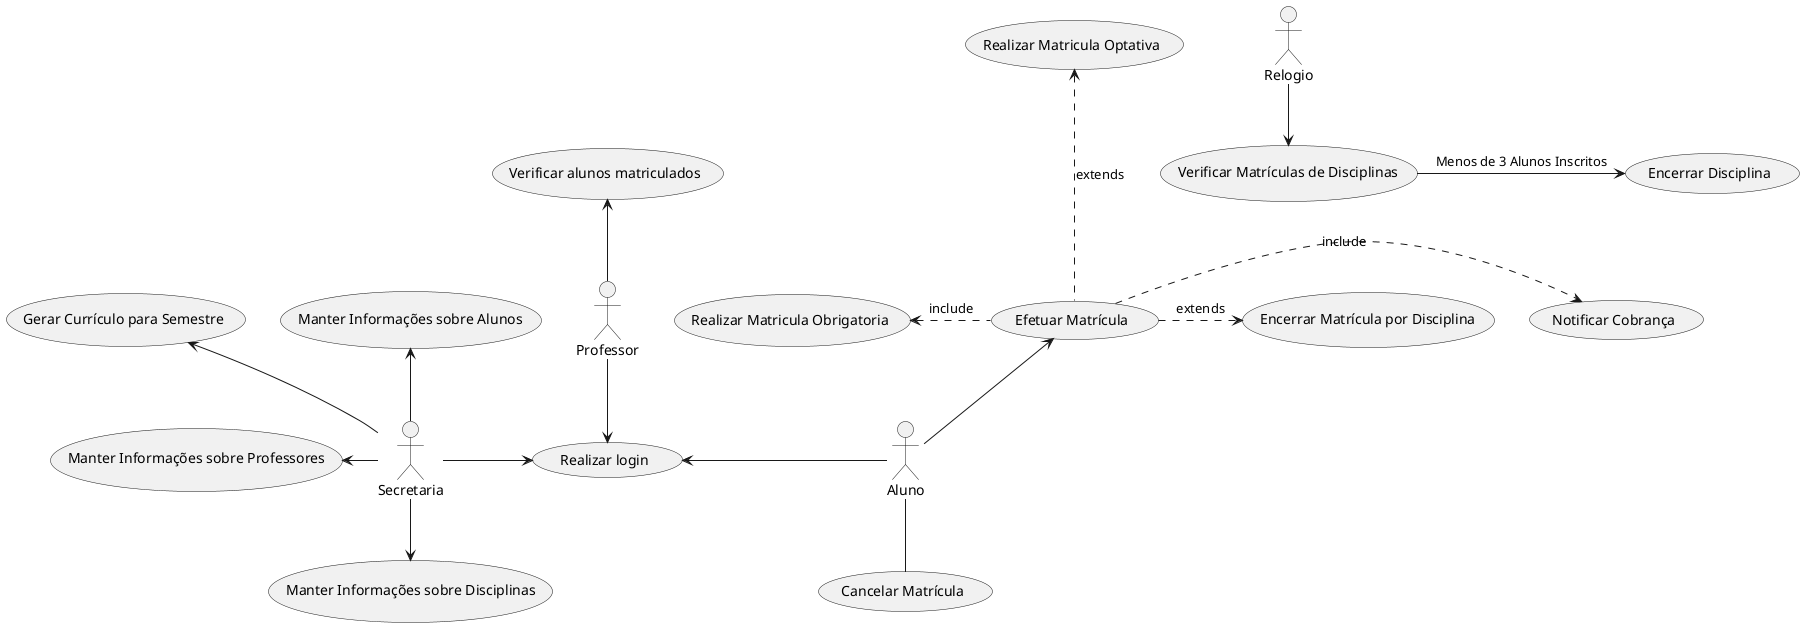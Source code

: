 @startuml
actor "Secretaria" as Secretaria
actor "Aluno" as Aluno
actor "Professor" as Professor
actor "Relogio" as Relogio

usecase "Gerar Currículo para Semestre" as GerarCurriculo
usecase "Manter Informações sobre Disciplinas" as ManterInformacoesDisciplinas
usecase "Manter Informações sobre Professores" as ManterInformacoesProfessor
usecase "Manter Informações sobre Alunos" as ManterInformacoesAluno
usecase "Efetuar Matrícula" as EfetuarMatricula
usecase "Cancelar Matrícula" as CancelarMatricula
usecase "Verificar Matrículas de Disciplinas" as VerificarMatriculas
usecase "Encerrar Matrícula por Disciplina" as EncerrarMatricula
usecase "Encerrar Disciplina" as EncerrarDisciplina
usecase "Notificar Cobrança" as NotificarCobranca
usecase "Realizar login" as RealizarLogin

usecase "Realizar Matricula Obrigatoria" as MatriculaObrigatoria
usecase "Realizar Matricula Optativa" as MatriculaOptativa

usecase "Verificar alunos matriculados" as VerificarAlunos

Secretaria -up-> GerarCurriculo
Secretaria -left-> ManterInformacoesProfessor
Secretaria -down-> ManterInformacoesDisciplinas
Secretaria -up->  ManterInformacoesAluno

Relogio -down-> VerificarMatriculas

Aluno -up-> EfetuarMatricula
Aluno -down- CancelarMatricula

Professor -down-> RealizarLogin
Professor -up-> VerificarAlunos

Secretaria -> RealizarLogin
Aluno -left-> RealizarLogin

(EfetuarMatricula) .-left-> (MatriculaObrigatoria) : include
(EfetuarMatricula) .-up-> (MatriculaOptativa) : extends

EfetuarMatricula .-right-> EncerrarMatricula : extends
EfetuarMatricula .-right-> NotificarCobranca : include

VerificarMatriculas -> EncerrarDisciplina : "Menos de 3 Alunos Inscritos"
@enduml